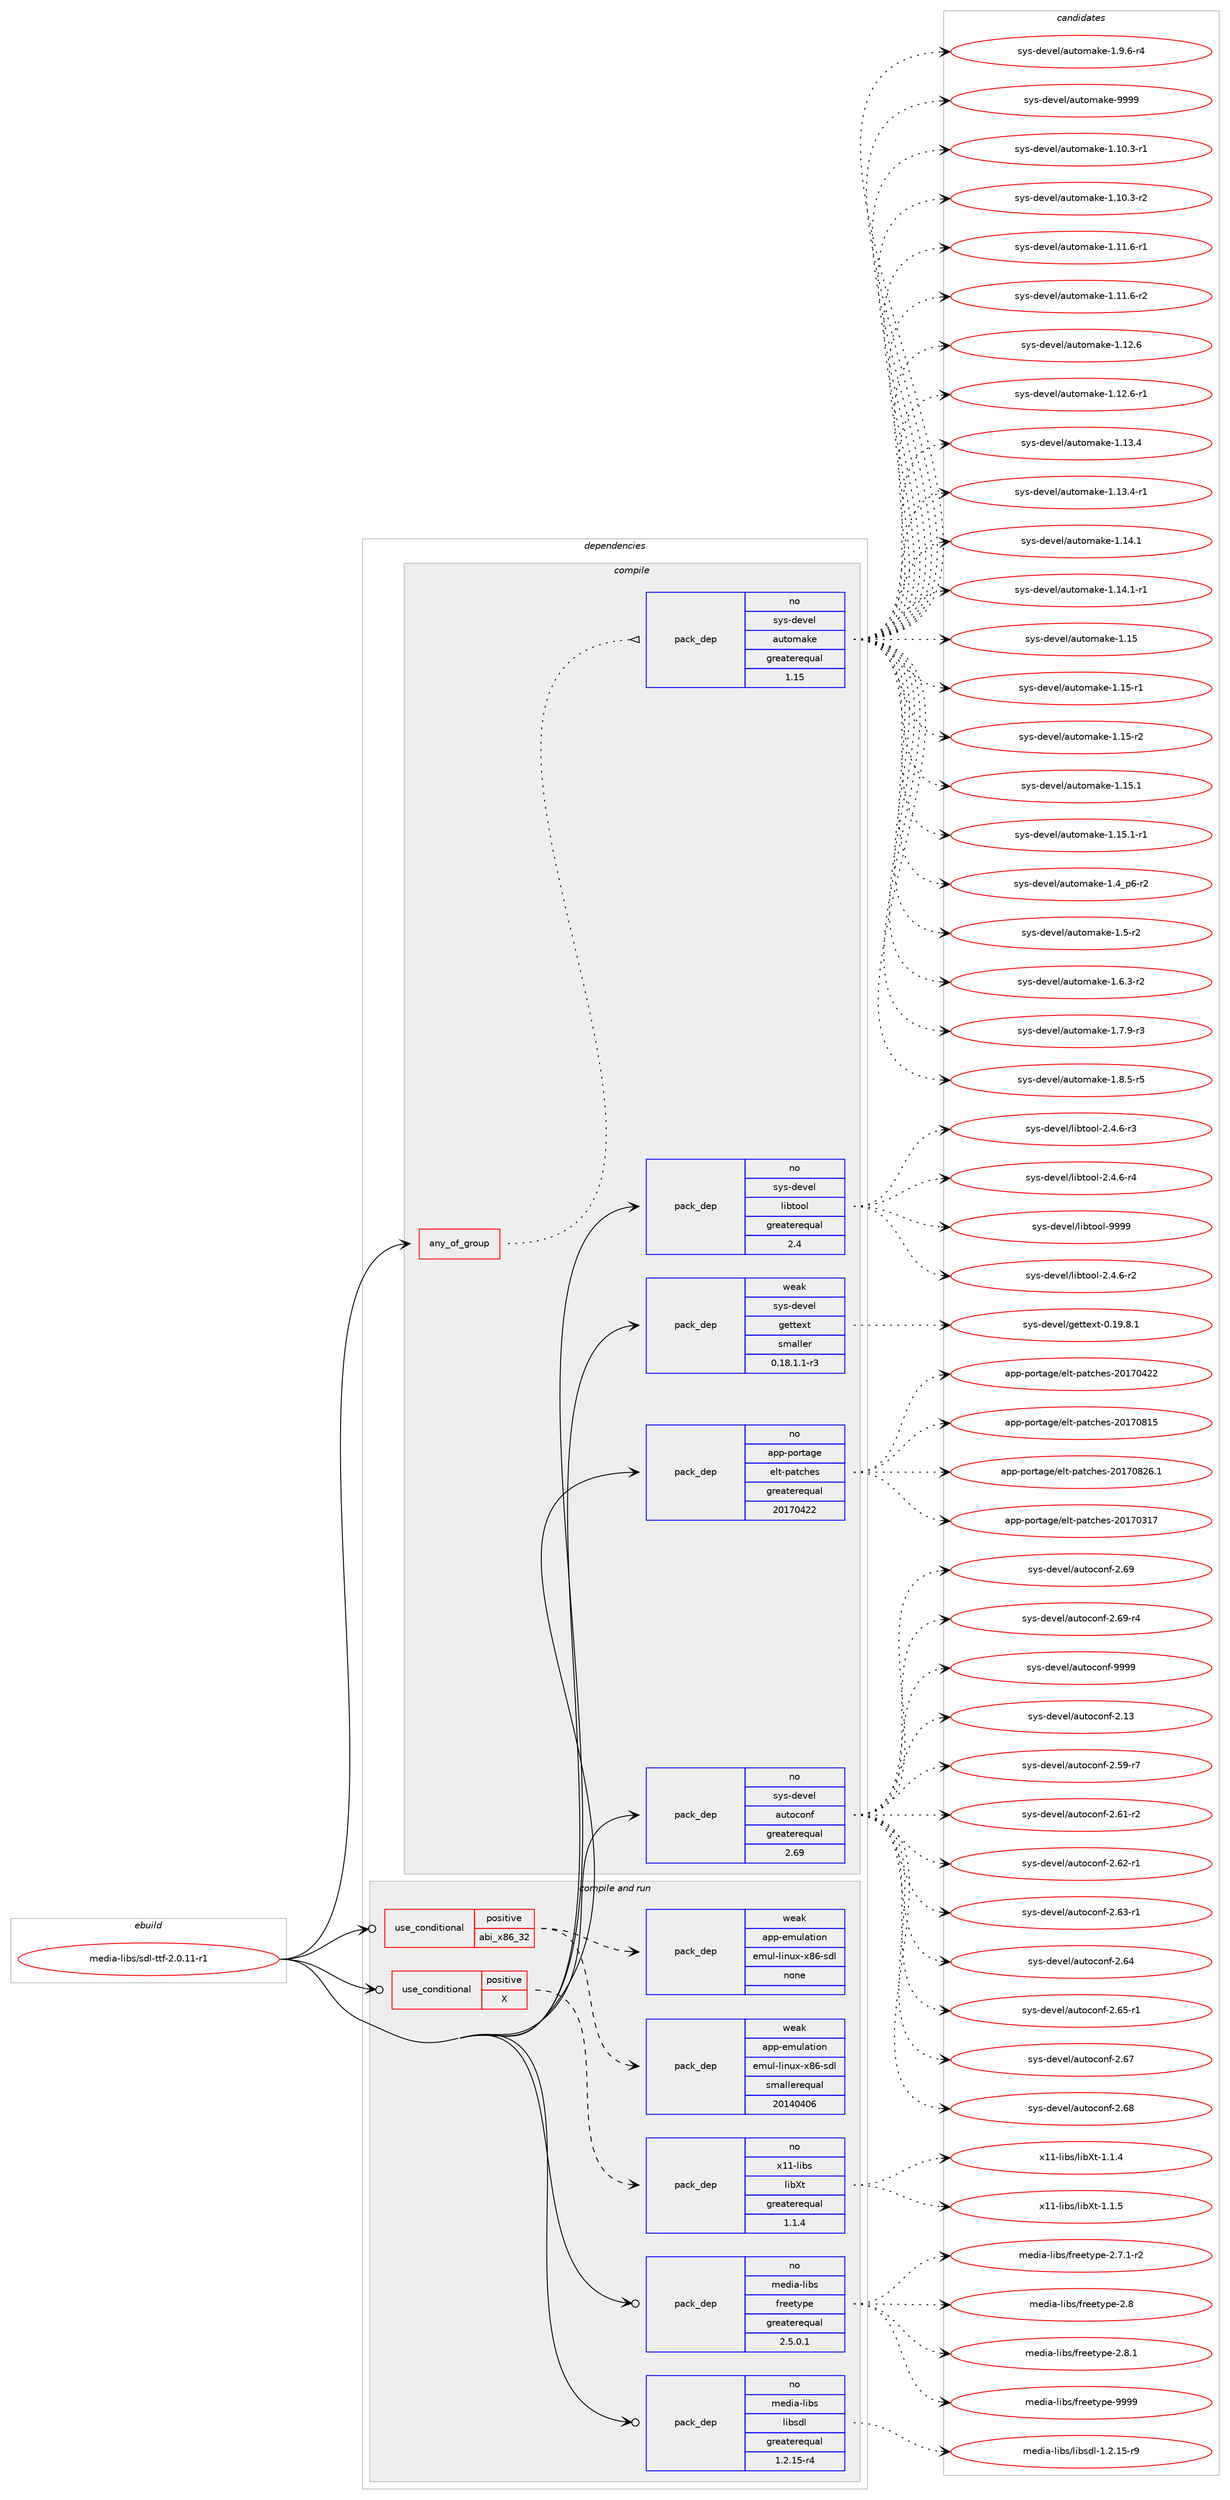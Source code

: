 digraph prolog {

# *************
# Graph options
# *************

newrank=true;
concentrate=true;
compound=true;
graph [rankdir=LR,fontname=Helvetica,fontsize=10,ranksep=1.5];#, ranksep=2.5, nodesep=0.2];
edge  [arrowhead=vee];
node  [fontname=Helvetica,fontsize=10];

# **********
# The ebuild
# **********

subgraph cluster_leftcol {
color=gray;
rank=same;
label=<<i>ebuild</i>>;
id [label="media-libs/sdl-ttf-2.0.11-r1", color=red, width=4, href="../media-libs/sdl-ttf-2.0.11-r1.svg"];
}

# ****************
# The dependencies
# ****************

subgraph cluster_midcol {
color=gray;
label=<<i>dependencies</i>>;
subgraph cluster_compile {
fillcolor="#eeeeee";
style=filled;
label=<<i>compile</i>>;
subgraph any5759 {
dependency370372 [label=<<TABLE BORDER="0" CELLBORDER="1" CELLSPACING="0" CELLPADDING="4"><TR><TD CELLPADDING="10">any_of_group</TD></TR></TABLE>>, shape=none, color=red];subgraph pack272981 {
dependency370373 [label=<<TABLE BORDER="0" CELLBORDER="1" CELLSPACING="0" CELLPADDING="4" WIDTH="220"><TR><TD ROWSPAN="6" CELLPADDING="30">pack_dep</TD></TR><TR><TD WIDTH="110">no</TD></TR><TR><TD>sys-devel</TD></TR><TR><TD>automake</TD></TR><TR><TD>greaterequal</TD></TR><TR><TD>1.15</TD></TR></TABLE>>, shape=none, color=blue];
}
dependency370372:e -> dependency370373:w [weight=20,style="dotted",arrowhead="oinv"];
}
id:e -> dependency370372:w [weight=20,style="solid",arrowhead="vee"];
subgraph pack272982 {
dependency370374 [label=<<TABLE BORDER="0" CELLBORDER="1" CELLSPACING="0" CELLPADDING="4" WIDTH="220"><TR><TD ROWSPAN="6" CELLPADDING="30">pack_dep</TD></TR><TR><TD WIDTH="110">no</TD></TR><TR><TD>app-portage</TD></TR><TR><TD>elt-patches</TD></TR><TR><TD>greaterequal</TD></TR><TR><TD>20170422</TD></TR></TABLE>>, shape=none, color=blue];
}
id:e -> dependency370374:w [weight=20,style="solid",arrowhead="vee"];
subgraph pack272983 {
dependency370375 [label=<<TABLE BORDER="0" CELLBORDER="1" CELLSPACING="0" CELLPADDING="4" WIDTH="220"><TR><TD ROWSPAN="6" CELLPADDING="30">pack_dep</TD></TR><TR><TD WIDTH="110">no</TD></TR><TR><TD>sys-devel</TD></TR><TR><TD>autoconf</TD></TR><TR><TD>greaterequal</TD></TR><TR><TD>2.69</TD></TR></TABLE>>, shape=none, color=blue];
}
id:e -> dependency370375:w [weight=20,style="solid",arrowhead="vee"];
subgraph pack272984 {
dependency370376 [label=<<TABLE BORDER="0" CELLBORDER="1" CELLSPACING="0" CELLPADDING="4" WIDTH="220"><TR><TD ROWSPAN="6" CELLPADDING="30">pack_dep</TD></TR><TR><TD WIDTH="110">no</TD></TR><TR><TD>sys-devel</TD></TR><TR><TD>libtool</TD></TR><TR><TD>greaterequal</TD></TR><TR><TD>2.4</TD></TR></TABLE>>, shape=none, color=blue];
}
id:e -> dependency370376:w [weight=20,style="solid",arrowhead="vee"];
subgraph pack272985 {
dependency370377 [label=<<TABLE BORDER="0" CELLBORDER="1" CELLSPACING="0" CELLPADDING="4" WIDTH="220"><TR><TD ROWSPAN="6" CELLPADDING="30">pack_dep</TD></TR><TR><TD WIDTH="110">weak</TD></TR><TR><TD>sys-devel</TD></TR><TR><TD>gettext</TD></TR><TR><TD>smaller</TD></TR><TR><TD>0.18.1.1-r3</TD></TR></TABLE>>, shape=none, color=blue];
}
id:e -> dependency370377:w [weight=20,style="solid",arrowhead="vee"];
}
subgraph cluster_compileandrun {
fillcolor="#eeeeee";
style=filled;
label=<<i>compile and run</i>>;
subgraph cond91487 {
dependency370378 [label=<<TABLE BORDER="0" CELLBORDER="1" CELLSPACING="0" CELLPADDING="4"><TR><TD ROWSPAN="3" CELLPADDING="10">use_conditional</TD></TR><TR><TD>positive</TD></TR><TR><TD>X</TD></TR></TABLE>>, shape=none, color=red];
subgraph pack272986 {
dependency370379 [label=<<TABLE BORDER="0" CELLBORDER="1" CELLSPACING="0" CELLPADDING="4" WIDTH="220"><TR><TD ROWSPAN="6" CELLPADDING="30">pack_dep</TD></TR><TR><TD WIDTH="110">no</TD></TR><TR><TD>x11-libs</TD></TR><TR><TD>libXt</TD></TR><TR><TD>greaterequal</TD></TR><TR><TD>1.1.4</TD></TR></TABLE>>, shape=none, color=blue];
}
dependency370378:e -> dependency370379:w [weight=20,style="dashed",arrowhead="vee"];
}
id:e -> dependency370378:w [weight=20,style="solid",arrowhead="odotvee"];
subgraph cond91488 {
dependency370380 [label=<<TABLE BORDER="0" CELLBORDER="1" CELLSPACING="0" CELLPADDING="4"><TR><TD ROWSPAN="3" CELLPADDING="10">use_conditional</TD></TR><TR><TD>positive</TD></TR><TR><TD>abi_x86_32</TD></TR></TABLE>>, shape=none, color=red];
subgraph pack272987 {
dependency370381 [label=<<TABLE BORDER="0" CELLBORDER="1" CELLSPACING="0" CELLPADDING="4" WIDTH="220"><TR><TD ROWSPAN="6" CELLPADDING="30">pack_dep</TD></TR><TR><TD WIDTH="110">weak</TD></TR><TR><TD>app-emulation</TD></TR><TR><TD>emul-linux-x86-sdl</TD></TR><TR><TD>none</TD></TR><TR><TD></TD></TR></TABLE>>, shape=none, color=blue];
}
dependency370380:e -> dependency370381:w [weight=20,style="dashed",arrowhead="vee"];
subgraph pack272988 {
dependency370382 [label=<<TABLE BORDER="0" CELLBORDER="1" CELLSPACING="0" CELLPADDING="4" WIDTH="220"><TR><TD ROWSPAN="6" CELLPADDING="30">pack_dep</TD></TR><TR><TD WIDTH="110">weak</TD></TR><TR><TD>app-emulation</TD></TR><TR><TD>emul-linux-x86-sdl</TD></TR><TR><TD>smallerequal</TD></TR><TR><TD>20140406</TD></TR></TABLE>>, shape=none, color=blue];
}
dependency370380:e -> dependency370382:w [weight=20,style="dashed",arrowhead="vee"];
}
id:e -> dependency370380:w [weight=20,style="solid",arrowhead="odotvee"];
subgraph pack272989 {
dependency370383 [label=<<TABLE BORDER="0" CELLBORDER="1" CELLSPACING="0" CELLPADDING="4" WIDTH="220"><TR><TD ROWSPAN="6" CELLPADDING="30">pack_dep</TD></TR><TR><TD WIDTH="110">no</TD></TR><TR><TD>media-libs</TD></TR><TR><TD>freetype</TD></TR><TR><TD>greaterequal</TD></TR><TR><TD>2.5.0.1</TD></TR></TABLE>>, shape=none, color=blue];
}
id:e -> dependency370383:w [weight=20,style="solid",arrowhead="odotvee"];
subgraph pack272990 {
dependency370384 [label=<<TABLE BORDER="0" CELLBORDER="1" CELLSPACING="0" CELLPADDING="4" WIDTH="220"><TR><TD ROWSPAN="6" CELLPADDING="30">pack_dep</TD></TR><TR><TD WIDTH="110">no</TD></TR><TR><TD>media-libs</TD></TR><TR><TD>libsdl</TD></TR><TR><TD>greaterequal</TD></TR><TR><TD>1.2.15-r4</TD></TR></TABLE>>, shape=none, color=blue];
}
id:e -> dependency370384:w [weight=20,style="solid",arrowhead="odotvee"];
}
subgraph cluster_run {
fillcolor="#eeeeee";
style=filled;
label=<<i>run</i>>;
}
}

# **************
# The candidates
# **************

subgraph cluster_choices {
rank=same;
color=gray;
label=<<i>candidates</i>>;

subgraph choice272981 {
color=black;
nodesep=1;
choice11512111545100101118101108479711711611110997107101454946494846514511449 [label="sys-devel/automake-1.10.3-r1", color=red, width=4,href="../sys-devel/automake-1.10.3-r1.svg"];
choice11512111545100101118101108479711711611110997107101454946494846514511450 [label="sys-devel/automake-1.10.3-r2", color=red, width=4,href="../sys-devel/automake-1.10.3-r2.svg"];
choice11512111545100101118101108479711711611110997107101454946494946544511449 [label="sys-devel/automake-1.11.6-r1", color=red, width=4,href="../sys-devel/automake-1.11.6-r1.svg"];
choice11512111545100101118101108479711711611110997107101454946494946544511450 [label="sys-devel/automake-1.11.6-r2", color=red, width=4,href="../sys-devel/automake-1.11.6-r2.svg"];
choice1151211154510010111810110847971171161111099710710145494649504654 [label="sys-devel/automake-1.12.6", color=red, width=4,href="../sys-devel/automake-1.12.6.svg"];
choice11512111545100101118101108479711711611110997107101454946495046544511449 [label="sys-devel/automake-1.12.6-r1", color=red, width=4,href="../sys-devel/automake-1.12.6-r1.svg"];
choice1151211154510010111810110847971171161111099710710145494649514652 [label="sys-devel/automake-1.13.4", color=red, width=4,href="../sys-devel/automake-1.13.4.svg"];
choice11512111545100101118101108479711711611110997107101454946495146524511449 [label="sys-devel/automake-1.13.4-r1", color=red, width=4,href="../sys-devel/automake-1.13.4-r1.svg"];
choice1151211154510010111810110847971171161111099710710145494649524649 [label="sys-devel/automake-1.14.1", color=red, width=4,href="../sys-devel/automake-1.14.1.svg"];
choice11512111545100101118101108479711711611110997107101454946495246494511449 [label="sys-devel/automake-1.14.1-r1", color=red, width=4,href="../sys-devel/automake-1.14.1-r1.svg"];
choice115121115451001011181011084797117116111109971071014549464953 [label="sys-devel/automake-1.15", color=red, width=4,href="../sys-devel/automake-1.15.svg"];
choice1151211154510010111810110847971171161111099710710145494649534511449 [label="sys-devel/automake-1.15-r1", color=red, width=4,href="../sys-devel/automake-1.15-r1.svg"];
choice1151211154510010111810110847971171161111099710710145494649534511450 [label="sys-devel/automake-1.15-r2", color=red, width=4,href="../sys-devel/automake-1.15-r2.svg"];
choice1151211154510010111810110847971171161111099710710145494649534649 [label="sys-devel/automake-1.15.1", color=red, width=4,href="../sys-devel/automake-1.15.1.svg"];
choice11512111545100101118101108479711711611110997107101454946495346494511449 [label="sys-devel/automake-1.15.1-r1", color=red, width=4,href="../sys-devel/automake-1.15.1-r1.svg"];
choice115121115451001011181011084797117116111109971071014549465295112544511450 [label="sys-devel/automake-1.4_p6-r2", color=red, width=4,href="../sys-devel/automake-1.4_p6-r2.svg"];
choice11512111545100101118101108479711711611110997107101454946534511450 [label="sys-devel/automake-1.5-r2", color=red, width=4,href="../sys-devel/automake-1.5-r2.svg"];
choice115121115451001011181011084797117116111109971071014549465446514511450 [label="sys-devel/automake-1.6.3-r2", color=red, width=4,href="../sys-devel/automake-1.6.3-r2.svg"];
choice115121115451001011181011084797117116111109971071014549465546574511451 [label="sys-devel/automake-1.7.9-r3", color=red, width=4,href="../sys-devel/automake-1.7.9-r3.svg"];
choice115121115451001011181011084797117116111109971071014549465646534511453 [label="sys-devel/automake-1.8.5-r5", color=red, width=4,href="../sys-devel/automake-1.8.5-r5.svg"];
choice115121115451001011181011084797117116111109971071014549465746544511452 [label="sys-devel/automake-1.9.6-r4", color=red, width=4,href="../sys-devel/automake-1.9.6-r4.svg"];
choice115121115451001011181011084797117116111109971071014557575757 [label="sys-devel/automake-9999", color=red, width=4,href="../sys-devel/automake-9999.svg"];
dependency370373:e -> choice11512111545100101118101108479711711611110997107101454946494846514511449:w [style=dotted,weight="100"];
dependency370373:e -> choice11512111545100101118101108479711711611110997107101454946494846514511450:w [style=dotted,weight="100"];
dependency370373:e -> choice11512111545100101118101108479711711611110997107101454946494946544511449:w [style=dotted,weight="100"];
dependency370373:e -> choice11512111545100101118101108479711711611110997107101454946494946544511450:w [style=dotted,weight="100"];
dependency370373:e -> choice1151211154510010111810110847971171161111099710710145494649504654:w [style=dotted,weight="100"];
dependency370373:e -> choice11512111545100101118101108479711711611110997107101454946495046544511449:w [style=dotted,weight="100"];
dependency370373:e -> choice1151211154510010111810110847971171161111099710710145494649514652:w [style=dotted,weight="100"];
dependency370373:e -> choice11512111545100101118101108479711711611110997107101454946495146524511449:w [style=dotted,weight="100"];
dependency370373:e -> choice1151211154510010111810110847971171161111099710710145494649524649:w [style=dotted,weight="100"];
dependency370373:e -> choice11512111545100101118101108479711711611110997107101454946495246494511449:w [style=dotted,weight="100"];
dependency370373:e -> choice115121115451001011181011084797117116111109971071014549464953:w [style=dotted,weight="100"];
dependency370373:e -> choice1151211154510010111810110847971171161111099710710145494649534511449:w [style=dotted,weight="100"];
dependency370373:e -> choice1151211154510010111810110847971171161111099710710145494649534511450:w [style=dotted,weight="100"];
dependency370373:e -> choice1151211154510010111810110847971171161111099710710145494649534649:w [style=dotted,weight="100"];
dependency370373:e -> choice11512111545100101118101108479711711611110997107101454946495346494511449:w [style=dotted,weight="100"];
dependency370373:e -> choice115121115451001011181011084797117116111109971071014549465295112544511450:w [style=dotted,weight="100"];
dependency370373:e -> choice11512111545100101118101108479711711611110997107101454946534511450:w [style=dotted,weight="100"];
dependency370373:e -> choice115121115451001011181011084797117116111109971071014549465446514511450:w [style=dotted,weight="100"];
dependency370373:e -> choice115121115451001011181011084797117116111109971071014549465546574511451:w [style=dotted,weight="100"];
dependency370373:e -> choice115121115451001011181011084797117116111109971071014549465646534511453:w [style=dotted,weight="100"];
dependency370373:e -> choice115121115451001011181011084797117116111109971071014549465746544511452:w [style=dotted,weight="100"];
dependency370373:e -> choice115121115451001011181011084797117116111109971071014557575757:w [style=dotted,weight="100"];
}
subgraph choice272982 {
color=black;
nodesep=1;
choice97112112451121111141169710310147101108116451129711699104101115455048495548514955 [label="app-portage/elt-patches-20170317", color=red, width=4,href="../app-portage/elt-patches-20170317.svg"];
choice97112112451121111141169710310147101108116451129711699104101115455048495548525050 [label="app-portage/elt-patches-20170422", color=red, width=4,href="../app-portage/elt-patches-20170422.svg"];
choice97112112451121111141169710310147101108116451129711699104101115455048495548564953 [label="app-portage/elt-patches-20170815", color=red, width=4,href="../app-portage/elt-patches-20170815.svg"];
choice971121124511211111411697103101471011081164511297116991041011154550484955485650544649 [label="app-portage/elt-patches-20170826.1", color=red, width=4,href="../app-portage/elt-patches-20170826.1.svg"];
dependency370374:e -> choice97112112451121111141169710310147101108116451129711699104101115455048495548514955:w [style=dotted,weight="100"];
dependency370374:e -> choice97112112451121111141169710310147101108116451129711699104101115455048495548525050:w [style=dotted,weight="100"];
dependency370374:e -> choice97112112451121111141169710310147101108116451129711699104101115455048495548564953:w [style=dotted,weight="100"];
dependency370374:e -> choice971121124511211111411697103101471011081164511297116991041011154550484955485650544649:w [style=dotted,weight="100"];
}
subgraph choice272983 {
color=black;
nodesep=1;
choice115121115451001011181011084797117116111991111101024550464951 [label="sys-devel/autoconf-2.13", color=red, width=4,href="../sys-devel/autoconf-2.13.svg"];
choice1151211154510010111810110847971171161119911111010245504653574511455 [label="sys-devel/autoconf-2.59-r7", color=red, width=4,href="../sys-devel/autoconf-2.59-r7.svg"];
choice1151211154510010111810110847971171161119911111010245504654494511450 [label="sys-devel/autoconf-2.61-r2", color=red, width=4,href="../sys-devel/autoconf-2.61-r2.svg"];
choice1151211154510010111810110847971171161119911111010245504654504511449 [label="sys-devel/autoconf-2.62-r1", color=red, width=4,href="../sys-devel/autoconf-2.62-r1.svg"];
choice1151211154510010111810110847971171161119911111010245504654514511449 [label="sys-devel/autoconf-2.63-r1", color=red, width=4,href="../sys-devel/autoconf-2.63-r1.svg"];
choice115121115451001011181011084797117116111991111101024550465452 [label="sys-devel/autoconf-2.64", color=red, width=4,href="../sys-devel/autoconf-2.64.svg"];
choice1151211154510010111810110847971171161119911111010245504654534511449 [label="sys-devel/autoconf-2.65-r1", color=red, width=4,href="../sys-devel/autoconf-2.65-r1.svg"];
choice115121115451001011181011084797117116111991111101024550465455 [label="sys-devel/autoconf-2.67", color=red, width=4,href="../sys-devel/autoconf-2.67.svg"];
choice115121115451001011181011084797117116111991111101024550465456 [label="sys-devel/autoconf-2.68", color=red, width=4,href="../sys-devel/autoconf-2.68.svg"];
choice115121115451001011181011084797117116111991111101024550465457 [label="sys-devel/autoconf-2.69", color=red, width=4,href="../sys-devel/autoconf-2.69.svg"];
choice1151211154510010111810110847971171161119911111010245504654574511452 [label="sys-devel/autoconf-2.69-r4", color=red, width=4,href="../sys-devel/autoconf-2.69-r4.svg"];
choice115121115451001011181011084797117116111991111101024557575757 [label="sys-devel/autoconf-9999", color=red, width=4,href="../sys-devel/autoconf-9999.svg"];
dependency370375:e -> choice115121115451001011181011084797117116111991111101024550464951:w [style=dotted,weight="100"];
dependency370375:e -> choice1151211154510010111810110847971171161119911111010245504653574511455:w [style=dotted,weight="100"];
dependency370375:e -> choice1151211154510010111810110847971171161119911111010245504654494511450:w [style=dotted,weight="100"];
dependency370375:e -> choice1151211154510010111810110847971171161119911111010245504654504511449:w [style=dotted,weight="100"];
dependency370375:e -> choice1151211154510010111810110847971171161119911111010245504654514511449:w [style=dotted,weight="100"];
dependency370375:e -> choice115121115451001011181011084797117116111991111101024550465452:w [style=dotted,weight="100"];
dependency370375:e -> choice1151211154510010111810110847971171161119911111010245504654534511449:w [style=dotted,weight="100"];
dependency370375:e -> choice115121115451001011181011084797117116111991111101024550465455:w [style=dotted,weight="100"];
dependency370375:e -> choice115121115451001011181011084797117116111991111101024550465456:w [style=dotted,weight="100"];
dependency370375:e -> choice115121115451001011181011084797117116111991111101024550465457:w [style=dotted,weight="100"];
dependency370375:e -> choice1151211154510010111810110847971171161119911111010245504654574511452:w [style=dotted,weight="100"];
dependency370375:e -> choice115121115451001011181011084797117116111991111101024557575757:w [style=dotted,weight="100"];
}
subgraph choice272984 {
color=black;
nodesep=1;
choice1151211154510010111810110847108105981161111111084550465246544511450 [label="sys-devel/libtool-2.4.6-r2", color=red, width=4,href="../sys-devel/libtool-2.4.6-r2.svg"];
choice1151211154510010111810110847108105981161111111084550465246544511451 [label="sys-devel/libtool-2.4.6-r3", color=red, width=4,href="../sys-devel/libtool-2.4.6-r3.svg"];
choice1151211154510010111810110847108105981161111111084550465246544511452 [label="sys-devel/libtool-2.4.6-r4", color=red, width=4,href="../sys-devel/libtool-2.4.6-r4.svg"];
choice1151211154510010111810110847108105981161111111084557575757 [label="sys-devel/libtool-9999", color=red, width=4,href="../sys-devel/libtool-9999.svg"];
dependency370376:e -> choice1151211154510010111810110847108105981161111111084550465246544511450:w [style=dotted,weight="100"];
dependency370376:e -> choice1151211154510010111810110847108105981161111111084550465246544511451:w [style=dotted,weight="100"];
dependency370376:e -> choice1151211154510010111810110847108105981161111111084550465246544511452:w [style=dotted,weight="100"];
dependency370376:e -> choice1151211154510010111810110847108105981161111111084557575757:w [style=dotted,weight="100"];
}
subgraph choice272985 {
color=black;
nodesep=1;
choice1151211154510010111810110847103101116116101120116454846495746564649 [label="sys-devel/gettext-0.19.8.1", color=red, width=4,href="../sys-devel/gettext-0.19.8.1.svg"];
dependency370377:e -> choice1151211154510010111810110847103101116116101120116454846495746564649:w [style=dotted,weight="100"];
}
subgraph choice272986 {
color=black;
nodesep=1;
choice12049494510810598115471081059888116454946494652 [label="x11-libs/libXt-1.1.4", color=red, width=4,href="../x11-libs/libXt-1.1.4.svg"];
choice12049494510810598115471081059888116454946494653 [label="x11-libs/libXt-1.1.5", color=red, width=4,href="../x11-libs/libXt-1.1.5.svg"];
dependency370379:e -> choice12049494510810598115471081059888116454946494652:w [style=dotted,weight="100"];
dependency370379:e -> choice12049494510810598115471081059888116454946494653:w [style=dotted,weight="100"];
}
subgraph choice272987 {
color=black;
nodesep=1;
}
subgraph choice272988 {
color=black;
nodesep=1;
}
subgraph choice272989 {
color=black;
nodesep=1;
choice109101100105974510810598115471021141011011161211121014550465546494511450 [label="media-libs/freetype-2.7.1-r2", color=red, width=4,href="../media-libs/freetype-2.7.1-r2.svg"];
choice1091011001059745108105981154710211410110111612111210145504656 [label="media-libs/freetype-2.8", color=red, width=4,href="../media-libs/freetype-2.8.svg"];
choice10910110010597451081059811547102114101101116121112101455046564649 [label="media-libs/freetype-2.8.1", color=red, width=4,href="../media-libs/freetype-2.8.1.svg"];
choice109101100105974510810598115471021141011011161211121014557575757 [label="media-libs/freetype-9999", color=red, width=4,href="../media-libs/freetype-9999.svg"];
dependency370383:e -> choice109101100105974510810598115471021141011011161211121014550465546494511450:w [style=dotted,weight="100"];
dependency370383:e -> choice1091011001059745108105981154710211410110111612111210145504656:w [style=dotted,weight="100"];
dependency370383:e -> choice10910110010597451081059811547102114101101116121112101455046564649:w [style=dotted,weight="100"];
dependency370383:e -> choice109101100105974510810598115471021141011011161211121014557575757:w [style=dotted,weight="100"];
}
subgraph choice272990 {
color=black;
nodesep=1;
choice1091011001059745108105981154710810598115100108454946504649534511457 [label="media-libs/libsdl-1.2.15-r9", color=red, width=4,href="../media-libs/libsdl-1.2.15-r9.svg"];
dependency370384:e -> choice1091011001059745108105981154710810598115100108454946504649534511457:w [style=dotted,weight="100"];
}
}

}
